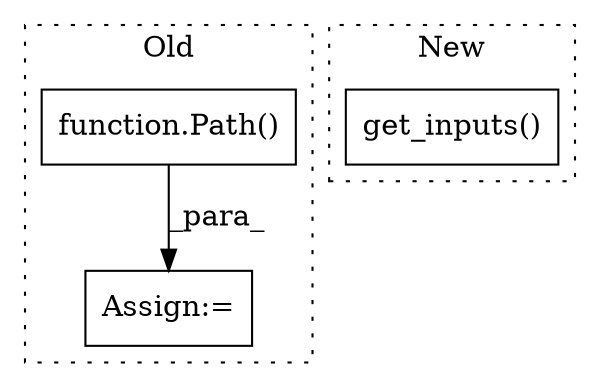 digraph G {
subgraph cluster0 {
1 [label="function.Path()" a="75" s="273,293" l="5,1" shape="box"];
3 [label="Assign:=" a="68" s="270" l="3" shape="box"];
label = "Old";
style="dotted";
}
subgraph cluster1 {
2 [label="get_inputs()" a="75" s="373" l="25" shape="box"];
label = "New";
style="dotted";
}
1 -> 3 [label="_para_"];
}